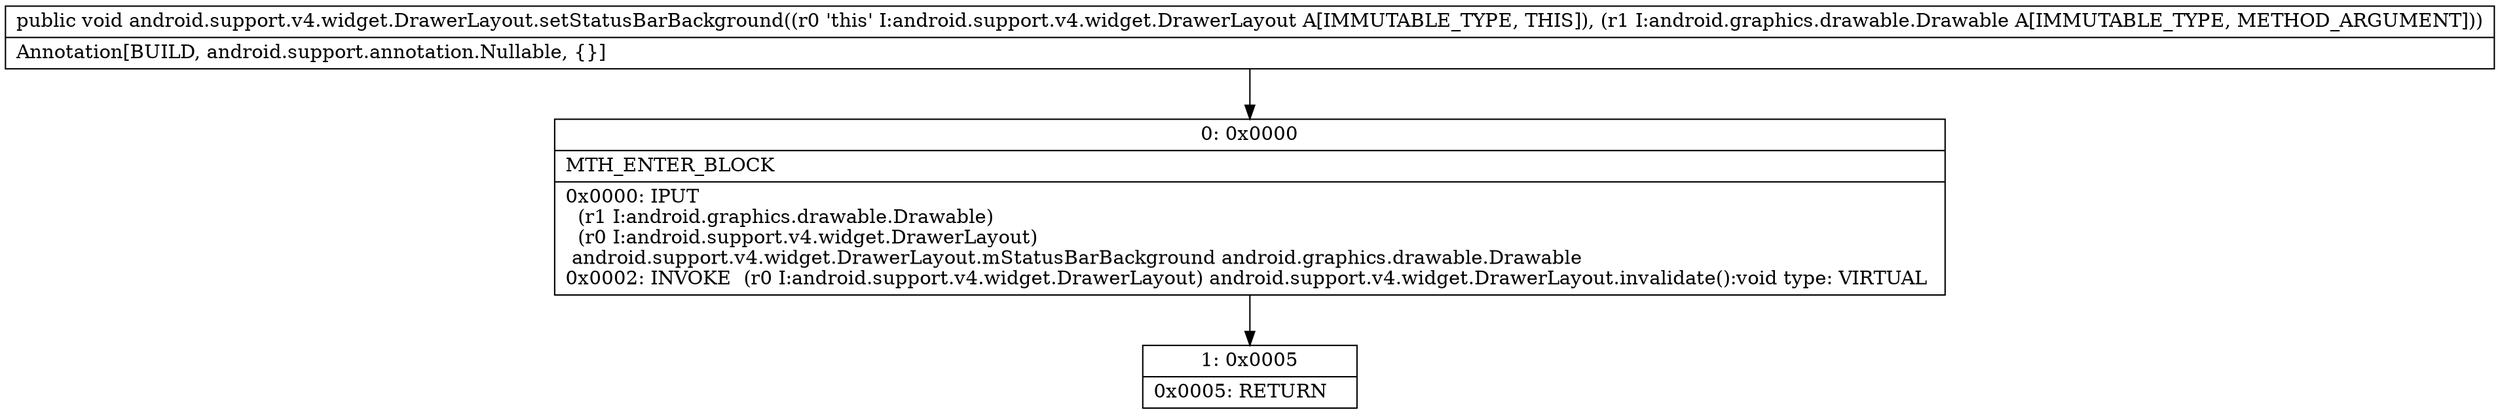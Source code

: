 digraph "CFG forandroid.support.v4.widget.DrawerLayout.setStatusBarBackground(Landroid\/graphics\/drawable\/Drawable;)V" {
Node_0 [shape=record,label="{0\:\ 0x0000|MTH_ENTER_BLOCK\l|0x0000: IPUT  \l  (r1 I:android.graphics.drawable.Drawable)\l  (r0 I:android.support.v4.widget.DrawerLayout)\l android.support.v4.widget.DrawerLayout.mStatusBarBackground android.graphics.drawable.Drawable \l0x0002: INVOKE  (r0 I:android.support.v4.widget.DrawerLayout) android.support.v4.widget.DrawerLayout.invalidate():void type: VIRTUAL \l}"];
Node_1 [shape=record,label="{1\:\ 0x0005|0x0005: RETURN   \l}"];
MethodNode[shape=record,label="{public void android.support.v4.widget.DrawerLayout.setStatusBarBackground((r0 'this' I:android.support.v4.widget.DrawerLayout A[IMMUTABLE_TYPE, THIS]), (r1 I:android.graphics.drawable.Drawable A[IMMUTABLE_TYPE, METHOD_ARGUMENT]))  | Annotation[BUILD, android.support.annotation.Nullable, \{\}]\l}"];
MethodNode -> Node_0;
Node_0 -> Node_1;
}

